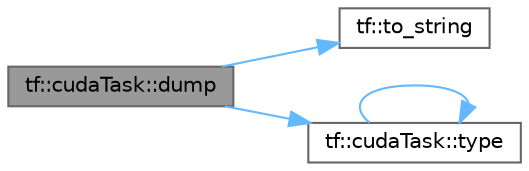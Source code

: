 digraph "tf::cudaTask::dump"
{
 // LATEX_PDF_SIZE
  bgcolor="transparent";
  edge [fontname=Helvetica,fontsize=10,labelfontname=Helvetica,labelfontsize=10];
  node [fontname=Helvetica,fontsize=10,shape=box,height=0.2,width=0.4];
  rankdir="LR";
  Node1 [id="Node000001",label="tf::cudaTask::dump",height=0.2,width=0.4,color="gray40", fillcolor="grey60", style="filled", fontcolor="black",tooltip="dumps the task through an output stream"];
  Node1 -> Node2 [id="edge1_Node000001_Node000002",color="steelblue1",style="solid",tooltip=" "];
  Node2 [id="Node000002",label="tf::to_string",height=0.2,width=0.4,color="grey40", fillcolor="white", style="filled",URL="$namespacetf.html#ab7ec159c370bc052effcd0cdbc48047e",tooltip="convert an observer type to a human-readable string"];
  Node1 -> Node3 [id="edge2_Node000001_Node000003",color="steelblue1",style="solid",tooltip=" "];
  Node3 [id="Node000003",label="tf::cudaTask::type",height=0.2,width=0.4,color="grey40", fillcolor="white", style="filled",URL="$classtf_1_1cuda_task.html#a78b6a856c844a08d4d9cfa992dc6cfef",tooltip="queries the type of this task"];
  Node3 -> Node3 [id="edge3_Node000003_Node000003",color="steelblue1",style="solid",tooltip=" "];
}
